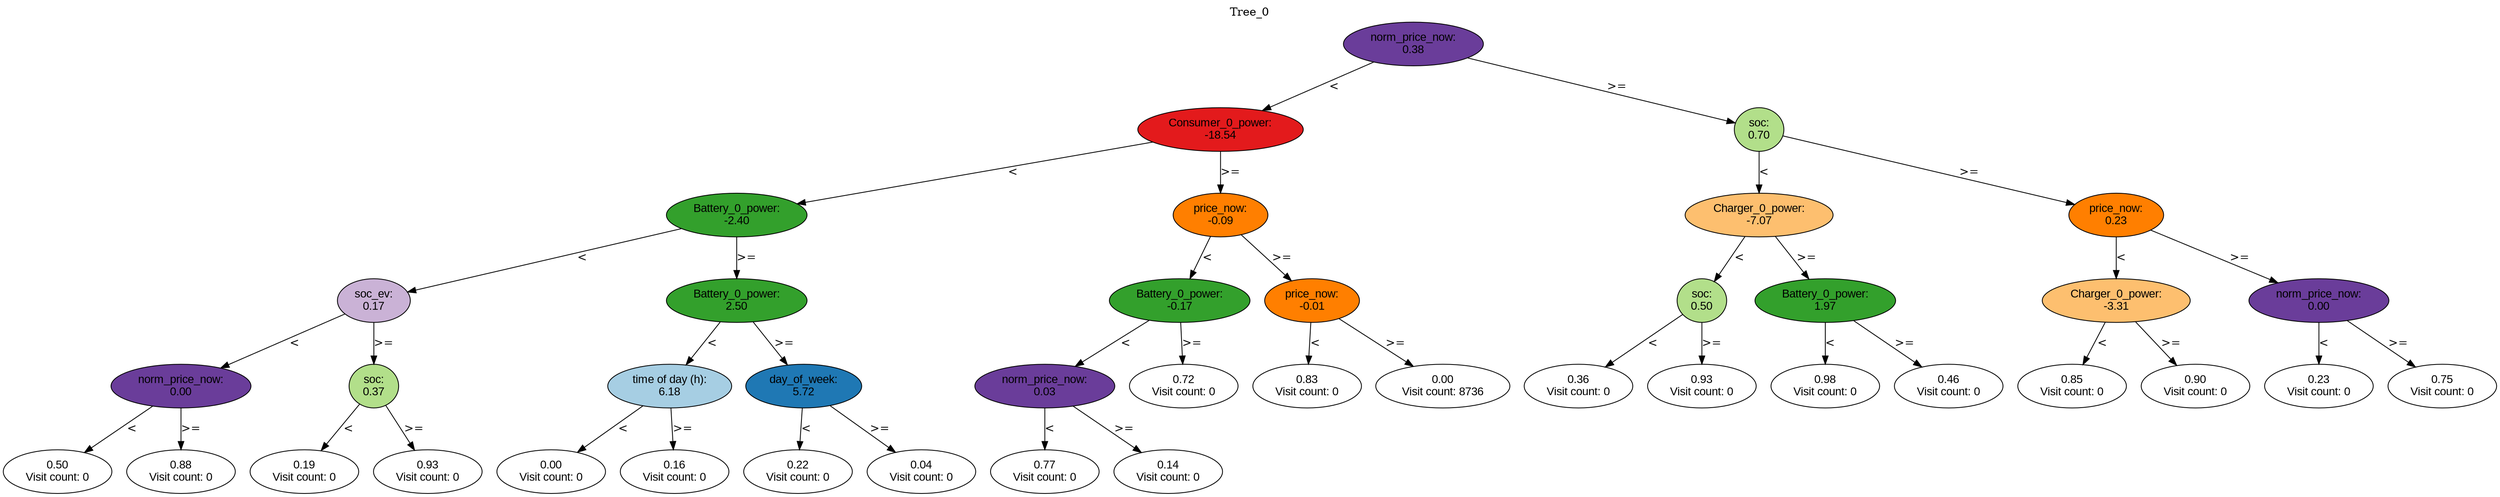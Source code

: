 digraph BST {
    node [fontname="Arial" style=filled colorscheme=paired12];
    0 [ label = "norm_price_now:
0.38" fillcolor=10];
    1 [ label = "Consumer_0_power:
-18.54" fillcolor=6];
    2 [ label = "Battery_0_power:
-2.40" fillcolor=4];
    3 [ label = "soc_ev:
0.17" fillcolor=9];
    4 [ label = "norm_price_now:
0.00" fillcolor=10];
    5 [ label = "0.50
Visit count: 0" fillcolor=white];
    6 [ label = "0.88
Visit count: 0" fillcolor=white];
    7 [ label = "soc:
0.37" fillcolor=3];
    8 [ label = "0.19
Visit count: 0" fillcolor=white];
    9 [ label = "0.93
Visit count: 0" fillcolor=white];
    10 [ label = "Battery_0_power:
2.50" fillcolor=4];
    11 [ label = "time of day (h):
6.18" fillcolor=1];
    12 [ label = "0.00
Visit count: 0" fillcolor=white];
    13 [ label = "0.16
Visit count: 0" fillcolor=white];
    14 [ label = "day_of_week:
5.72" fillcolor=2];
    15 [ label = "0.22
Visit count: 0" fillcolor=white];
    16 [ label = "0.04
Visit count: 0" fillcolor=white];
    17 [ label = "price_now:
-0.09" fillcolor=8];
    18 [ label = "Battery_0_power:
-0.17" fillcolor=4];
    19 [ label = "norm_price_now:
0.03" fillcolor=10];
    20 [ label = "0.77
Visit count: 0" fillcolor=white];
    21 [ label = "0.14
Visit count: 0" fillcolor=white];
    22 [ label = "0.72
Visit count: 0" fillcolor=white];
    23 [ label = "price_now:
-0.01" fillcolor=8];
    24 [ label = "0.83
Visit count: 0" fillcolor=white];
    25 [ label = "0.00
Visit count: 8736" fillcolor=white];
    26 [ label = "soc:
0.70" fillcolor=3];
    27 [ label = "Charger_0_power:
-7.07" fillcolor=7];
    28 [ label = "soc:
0.50" fillcolor=3];
    29 [ label = "0.36
Visit count: 0" fillcolor=white];
    30 [ label = "0.93
Visit count: 0" fillcolor=white];
    31 [ label = "Battery_0_power:
1.97" fillcolor=4];
    32 [ label = "0.98
Visit count: 0" fillcolor=white];
    33 [ label = "0.46
Visit count: 0" fillcolor=white];
    34 [ label = "price_now:
0.23" fillcolor=8];
    35 [ label = "Charger_0_power:
-3.31" fillcolor=7];
    36 [ label = "0.85
Visit count: 0" fillcolor=white];
    37 [ label = "0.90
Visit count: 0" fillcolor=white];
    38 [ label = "norm_price_now:
0.00" fillcolor=10];
    39 [ label = "0.23
Visit count: 0" fillcolor=white];
    40 [ label = "0.75
Visit count: 0" fillcolor=white];

    0  -> 1[ label = "<"];
    0  -> 26[ label = ">="];
    1  -> 2[ label = "<"];
    1  -> 17[ label = ">="];
    2  -> 3[ label = "<"];
    2  -> 10[ label = ">="];
    3  -> 4[ label = "<"];
    3  -> 7[ label = ">="];
    4  -> 5[ label = "<"];
    4  -> 6[ label = ">="];
    7  -> 8[ label = "<"];
    7  -> 9[ label = ">="];
    10  -> 11[ label = "<"];
    10  -> 14[ label = ">="];
    11  -> 12[ label = "<"];
    11  -> 13[ label = ">="];
    14  -> 15[ label = "<"];
    14  -> 16[ label = ">="];
    17  -> 18[ label = "<"];
    17  -> 23[ label = ">="];
    18  -> 19[ label = "<"];
    18  -> 22[ label = ">="];
    19  -> 20[ label = "<"];
    19  -> 21[ label = ">="];
    23  -> 24[ label = "<"];
    23  -> 25[ label = ">="];
    26  -> 27[ label = "<"];
    26  -> 34[ label = ">="];
    27  -> 28[ label = "<"];
    27  -> 31[ label = ">="];
    28  -> 29[ label = "<"];
    28  -> 30[ label = ">="];
    31  -> 32[ label = "<"];
    31  -> 33[ label = ">="];
    34  -> 35[ label = "<"];
    34  -> 38[ label = ">="];
    35  -> 36[ label = "<"];
    35  -> 37[ label = ">="];
    38  -> 39[ label = "<"];
    38  -> 40[ label = ">="];

    labelloc="t";
    label="Tree_0";
}